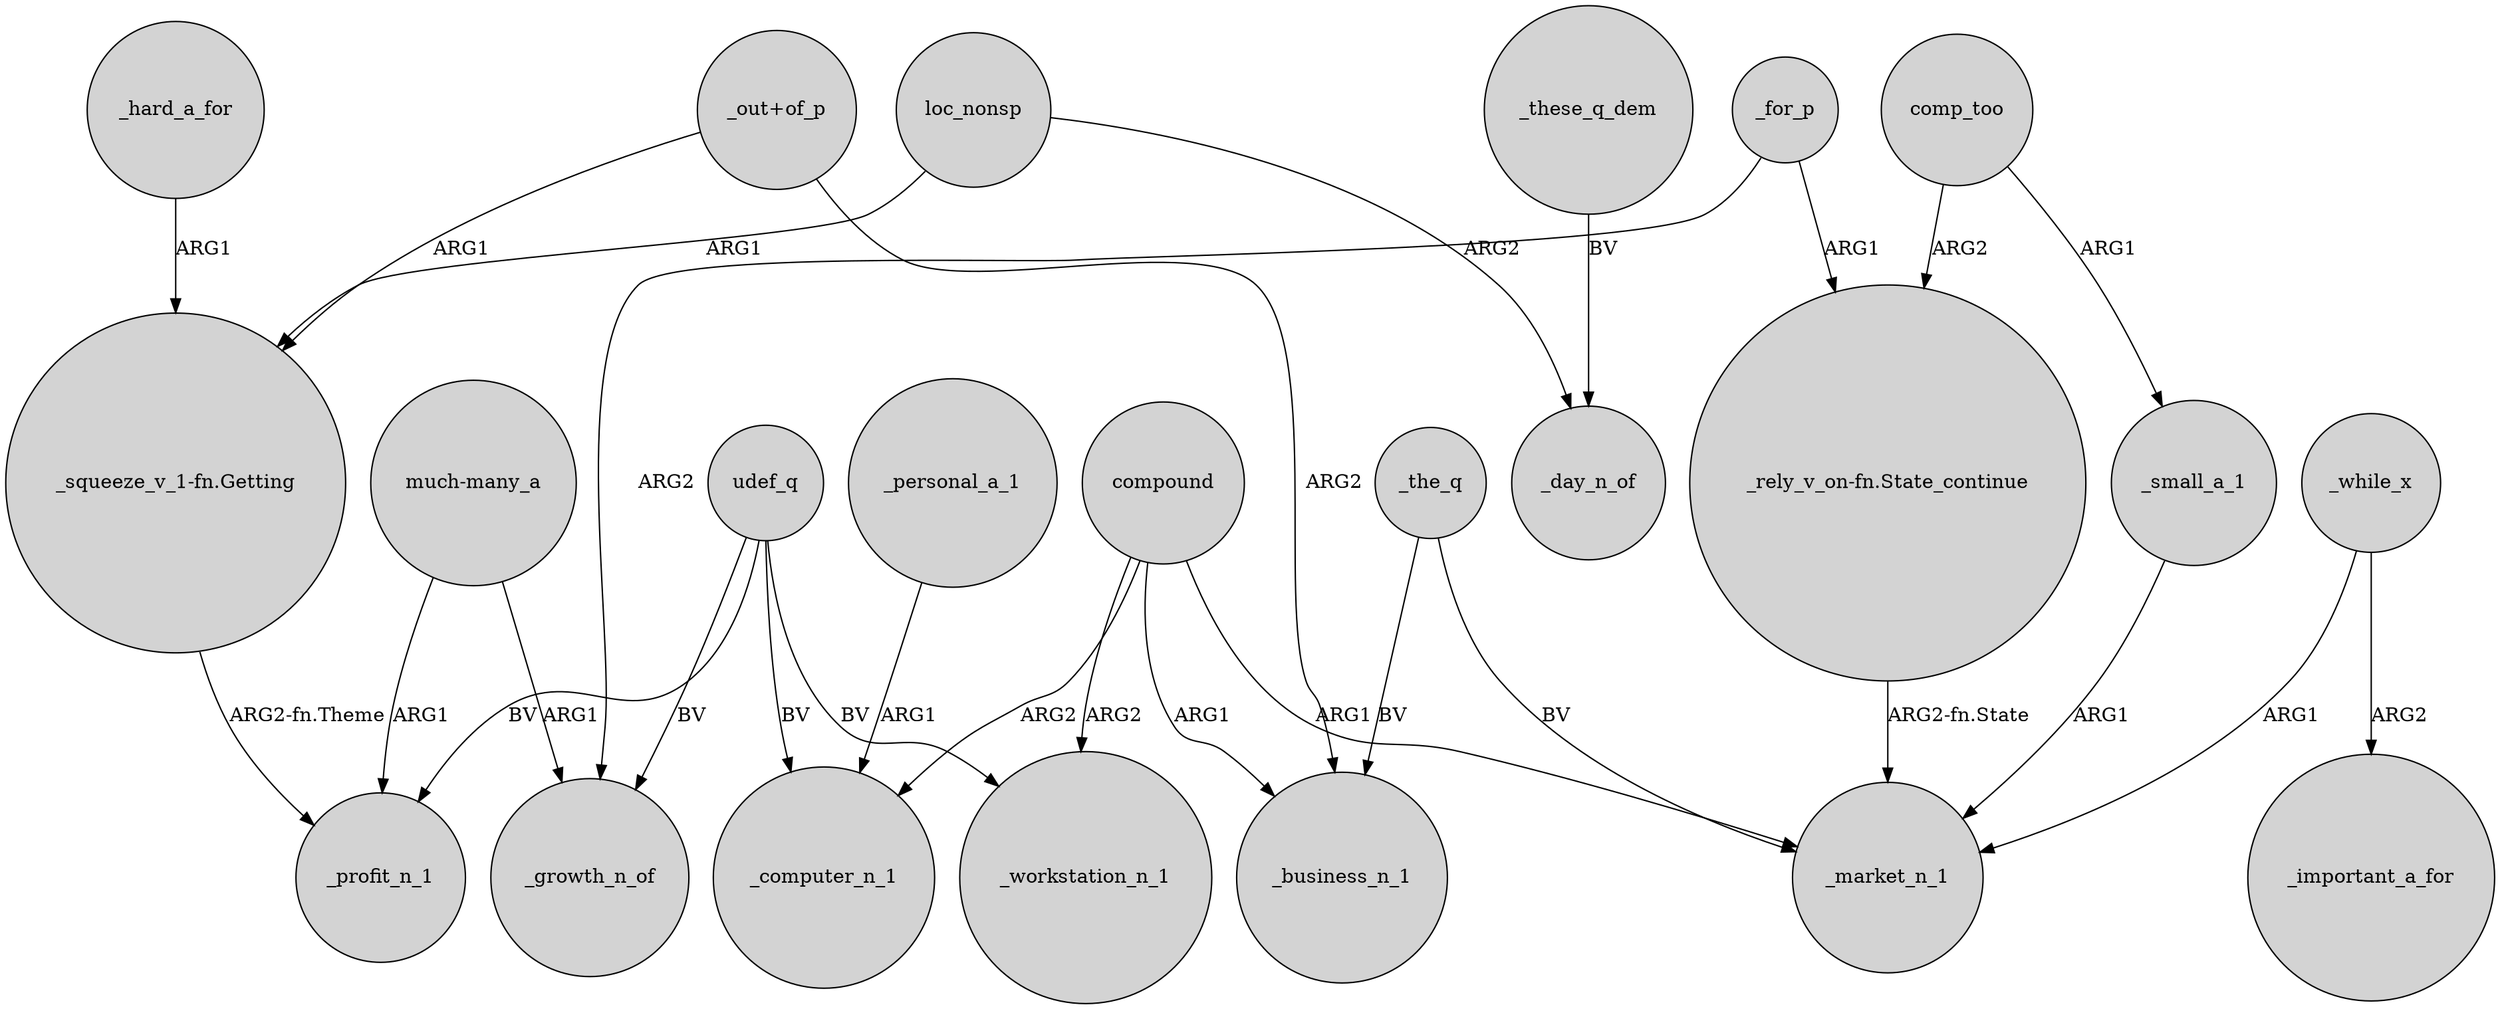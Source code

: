 digraph {
	node [shape=circle style=filled]
	"much-many_a" -> _profit_n_1 [label=ARG1]
	"_out+of_p" -> _business_n_1 [label=ARG2]
	_the_q -> _business_n_1 [label=BV]
	_while_x -> _important_a_for [label=ARG2]
	compound -> _computer_n_1 [label=ARG2]
	udef_q -> _profit_n_1 [label=BV]
	_for_p -> _growth_n_of [label=ARG2]
	_hard_a_for -> "_squeeze_v_1-fn.Getting" [label=ARG1]
	_these_q_dem -> _day_n_of [label=BV]
	_the_q -> _market_n_1 [label=BV]
	comp_too -> _small_a_1 [label=ARG1]
	"_rely_v_on-fn.State_continue" -> _market_n_1 [label="ARG2-fn.State"]
	compound -> _workstation_n_1 [label=ARG2]
	_while_x -> _market_n_1 [label=ARG1]
	udef_q -> _computer_n_1 [label=BV]
	_personal_a_1 -> _computer_n_1 [label=ARG1]
	"_out+of_p" -> "_squeeze_v_1-fn.Getting" [label=ARG1]
	"much-many_a" -> _growth_n_of [label=ARG1]
	udef_q -> _growth_n_of [label=BV]
	comp_too -> "_rely_v_on-fn.State_continue" [label=ARG2]
	udef_q -> _workstation_n_1 [label=BV]
	_small_a_1 -> _market_n_1 [label=ARG1]
	compound -> _business_n_1 [label=ARG1]
	compound -> _market_n_1 [label=ARG1]
	loc_nonsp -> _day_n_of [label=ARG2]
	loc_nonsp -> "_squeeze_v_1-fn.Getting" [label=ARG1]
	_for_p -> "_rely_v_on-fn.State_continue" [label=ARG1]
	"_squeeze_v_1-fn.Getting" -> _profit_n_1 [label="ARG2-fn.Theme"]
}
